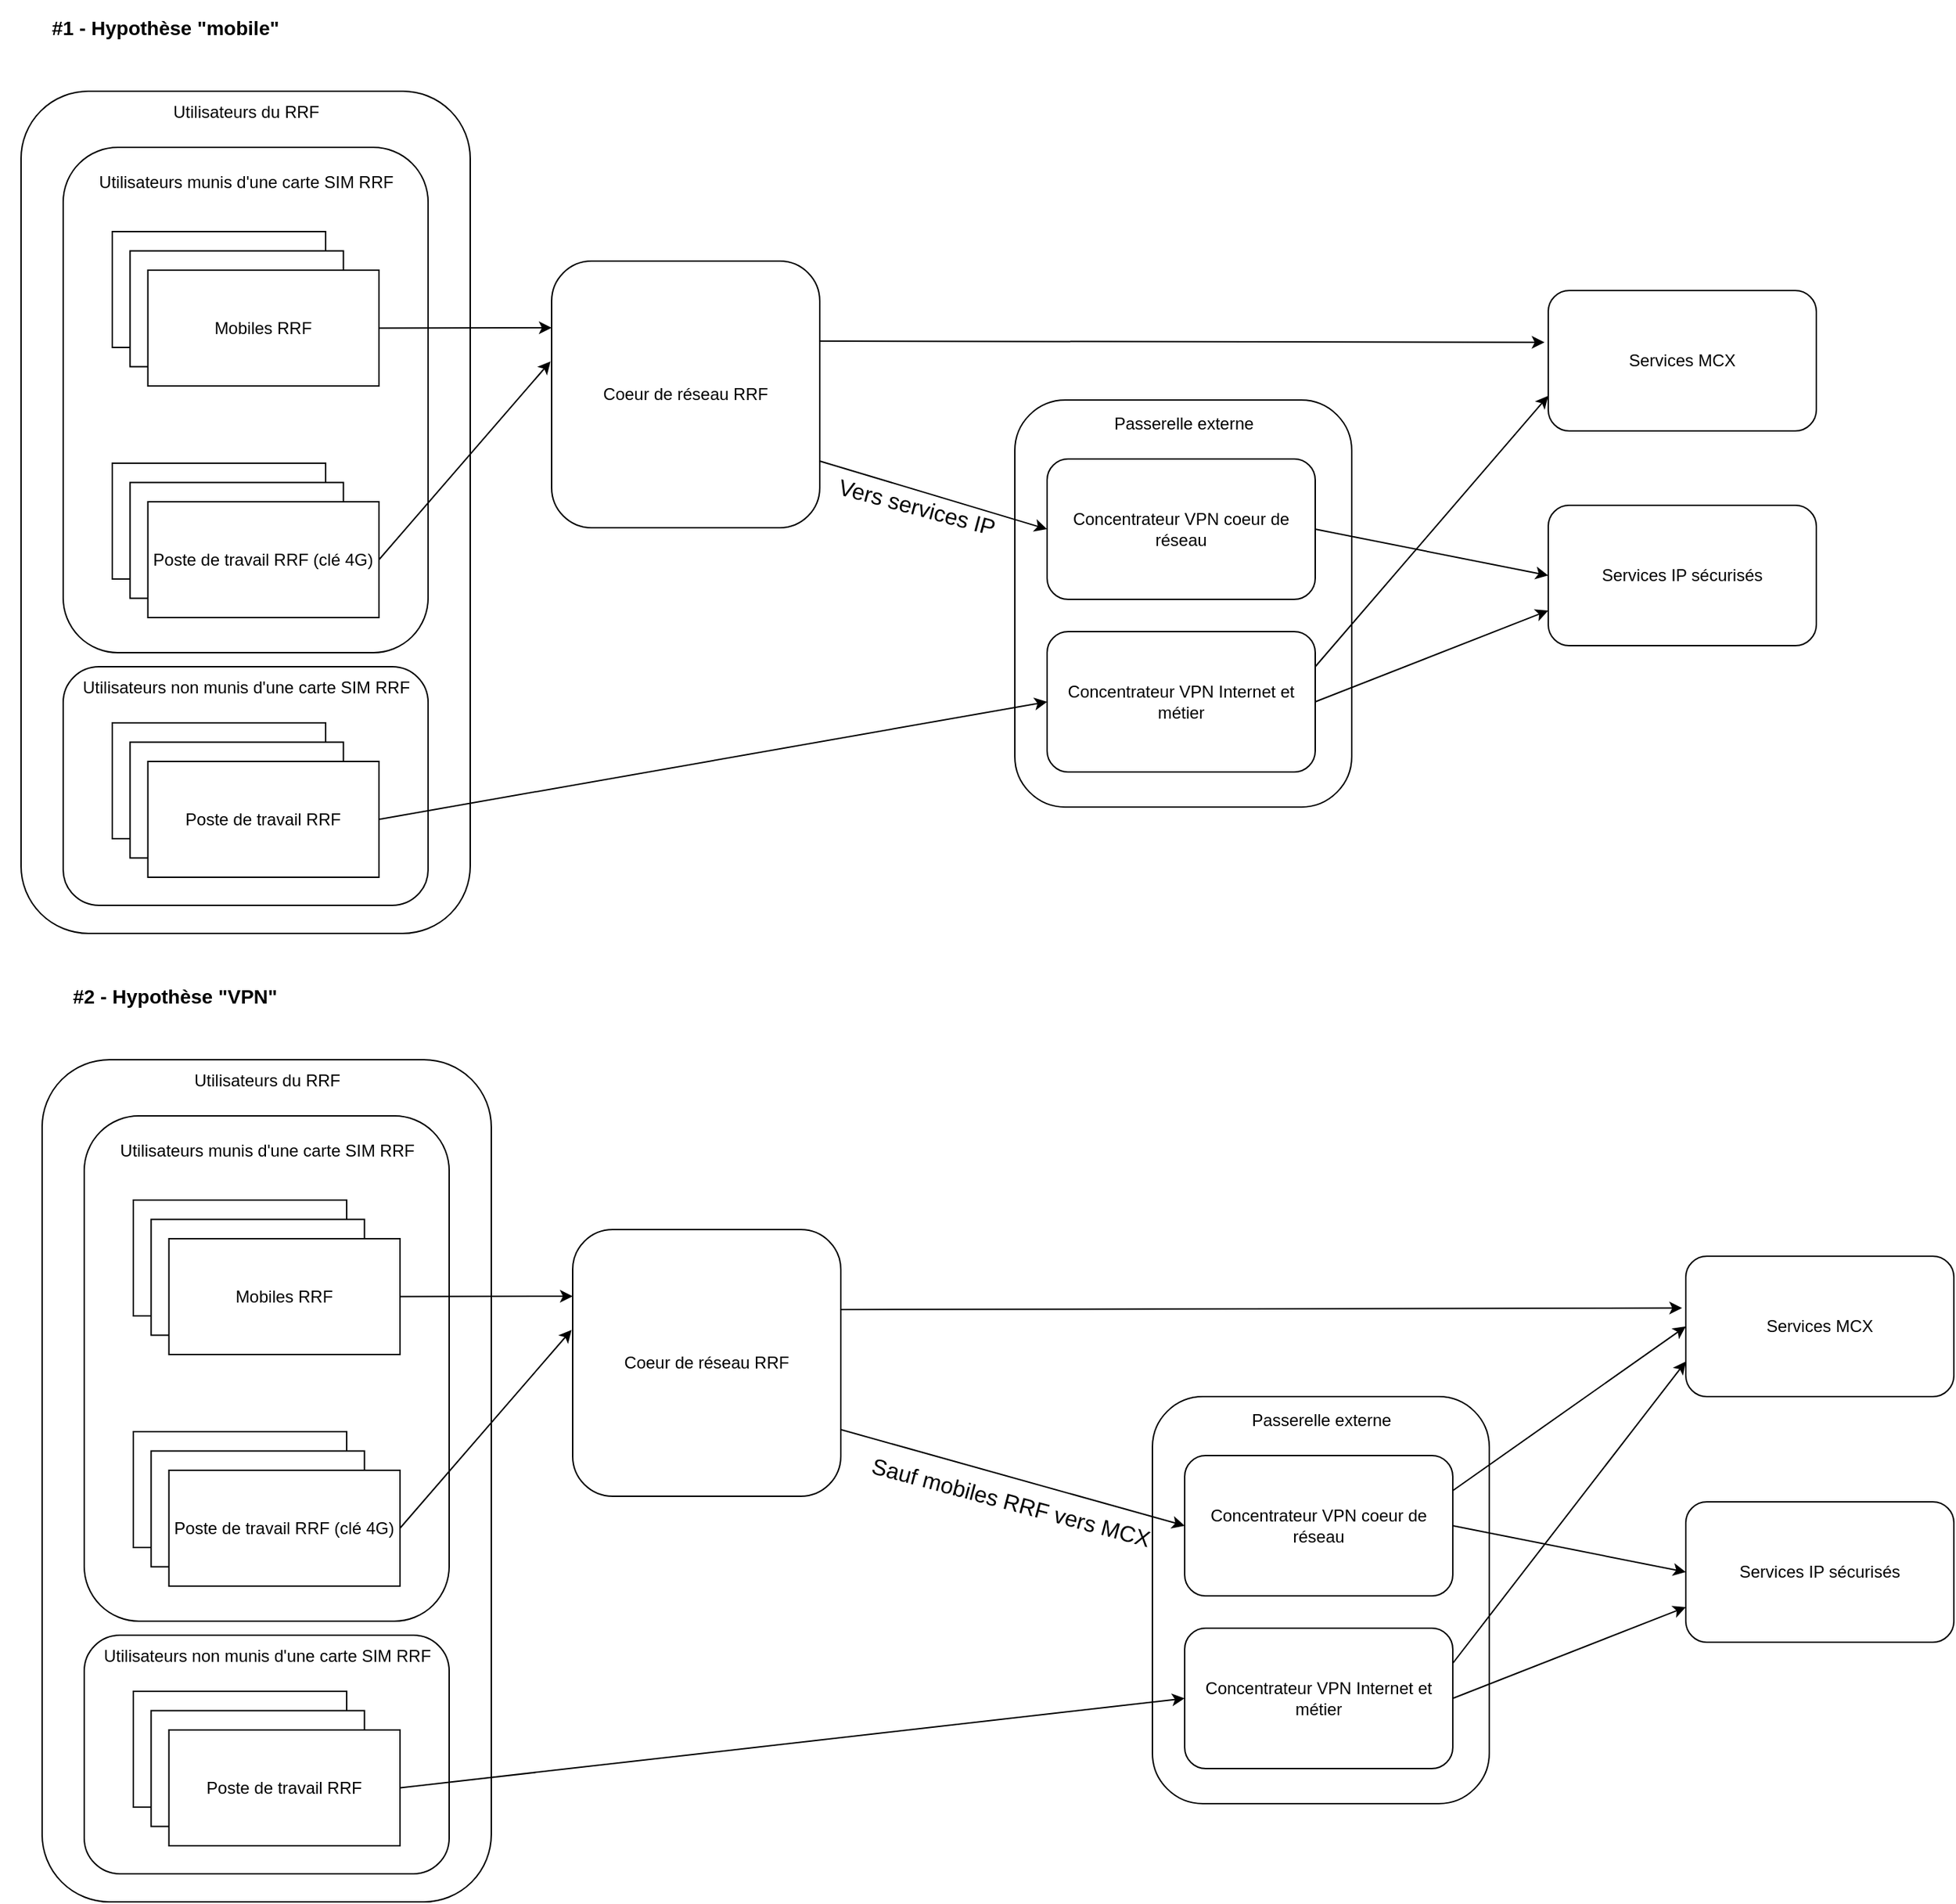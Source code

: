<mxfile version="20.0.1" type="github"><diagram id="myq3bWu8DDK6aiUX4CKh" name="Page-1"><mxGraphModel dx="1599" dy="877" grid="1" gridSize="10" guides="1" tooltips="1" connect="1" arrows="1" fold="1" page="1" pageScale="1" pageWidth="827" pageHeight="1169" math="0" shadow="0"><root><mxCell id="0"/><mxCell id="1" parent="0"/><mxCell id="W_lig_P4XwPCjy3Pebsu-1" value="" style="rounded=1;whiteSpace=wrap;html=1;" parent="1" vertex="1"><mxGeometry x="798" y="320" width="240" height="290" as="geometry"/></mxCell><mxCell id="W_lig_P4XwPCjy3Pebsu-2" value="" style="rounded=1;whiteSpace=wrap;html=1;" parent="1" vertex="1"><mxGeometry x="90" y="100" width="320" height="600" as="geometry"/></mxCell><mxCell id="W_lig_P4XwPCjy3Pebsu-3" value="" style="rounded=1;whiteSpace=wrap;html=1;labelPosition=left;verticalLabelPosition=top;align=right;verticalAlign=bottom;" parent="1" vertex="1"><mxGeometry x="120" y="510" width="260" height="170" as="geometry"/></mxCell><mxCell id="W_lig_P4XwPCjy3Pebsu-4" value="" style="rounded=1;whiteSpace=wrap;html=1;labelPosition=left;verticalLabelPosition=top;align=right;verticalAlign=bottom;" parent="1" vertex="1"><mxGeometry x="120" y="140" width="260" height="360" as="geometry"/></mxCell><mxCell id="W_lig_P4XwPCjy3Pebsu-5" value="M" style="group" parent="1" vertex="1" connectable="0"><mxGeometry x="155" y="200" width="190" height="110" as="geometry"/></mxCell><mxCell id="W_lig_P4XwPCjy3Pebsu-6" value="" style="rounded=0;whiteSpace=wrap;html=1;" parent="W_lig_P4XwPCjy3Pebsu-5" vertex="1"><mxGeometry width="152" height="82.5" as="geometry"/></mxCell><mxCell id="W_lig_P4XwPCjy3Pebsu-7" value="" style="rounded=0;whiteSpace=wrap;html=1;" parent="W_lig_P4XwPCjy3Pebsu-5" vertex="1"><mxGeometry x="12.667" y="13.75" width="152" height="82.5" as="geometry"/></mxCell><mxCell id="W_lig_P4XwPCjy3Pebsu-8" value="Mobiles RRF" style="rounded=0;whiteSpace=wrap;html=1;" parent="W_lig_P4XwPCjy3Pebsu-5" vertex="1"><mxGeometry x="25.333" y="27.5" width="164.667" height="82.5" as="geometry"/></mxCell><mxCell id="W_lig_P4XwPCjy3Pebsu-9" value="" style="group" parent="1" vertex="1" connectable="0"><mxGeometry x="155" y="365" width="190" height="110" as="geometry"/></mxCell><mxCell id="W_lig_P4XwPCjy3Pebsu-10" value="" style="rounded=0;whiteSpace=wrap;html=1;" parent="W_lig_P4XwPCjy3Pebsu-9" vertex="1"><mxGeometry width="152" height="82.5" as="geometry"/></mxCell><mxCell id="W_lig_P4XwPCjy3Pebsu-11" value="" style="rounded=0;whiteSpace=wrap;html=1;" parent="W_lig_P4XwPCjy3Pebsu-9" vertex="1"><mxGeometry x="12.667" y="13.75" width="152" height="82.5" as="geometry"/></mxCell><mxCell id="W_lig_P4XwPCjy3Pebsu-12" value="Poste de travail RRF (clé 4G)" style="rounded=0;whiteSpace=wrap;html=1;" parent="W_lig_P4XwPCjy3Pebsu-9" vertex="1"><mxGeometry x="25.333" y="27.5" width="164.667" height="82.5" as="geometry"/></mxCell><mxCell id="W_lig_P4XwPCjy3Pebsu-13" value="" style="group" parent="1" vertex="1" connectable="0"><mxGeometry x="155" y="550" width="190" height="110" as="geometry"/></mxCell><mxCell id="W_lig_P4XwPCjy3Pebsu-14" value="" style="rounded=0;whiteSpace=wrap;html=1;" parent="W_lig_P4XwPCjy3Pebsu-13" vertex="1"><mxGeometry width="152" height="82.5" as="geometry"/></mxCell><mxCell id="W_lig_P4XwPCjy3Pebsu-15" value="" style="rounded=0;whiteSpace=wrap;html=1;" parent="W_lig_P4XwPCjy3Pebsu-13" vertex="1"><mxGeometry x="12.667" y="13.75" width="152" height="82.5" as="geometry"/></mxCell><mxCell id="W_lig_P4XwPCjy3Pebsu-16" value="Poste de travail RRF" style="rounded=0;whiteSpace=wrap;html=1;" parent="W_lig_P4XwPCjy3Pebsu-13" vertex="1"><mxGeometry x="25.333" y="27.5" width="164.667" height="82.5" as="geometry"/></mxCell><mxCell id="W_lig_P4XwPCjy3Pebsu-17" style="edgeStyle=none;rounded=0;orthogonalLoop=1;jettySize=auto;html=1;exitX=1;exitY=0.75;exitDx=0;exitDy=0;entryX=0;entryY=0.5;entryDx=0;entryDy=0;" parent="1" source="W_lig_P4XwPCjy3Pebsu-19" target="W_lig_P4XwPCjy3Pebsu-27" edge="1"><mxGeometry relative="1" as="geometry"/></mxCell><mxCell id="W_lig_P4XwPCjy3Pebsu-18" style="edgeStyle=none;rounded=0;orthogonalLoop=1;jettySize=auto;html=1;fontSize=14;fontColor=#FF3333;startArrow=none;startFill=0;exitX=0.998;exitY=0.3;exitDx=0;exitDy=0;exitPerimeter=0;entryX=-0.014;entryY=0.369;entryDx=0;entryDy=0;entryPerimeter=0;" parent="1" source="W_lig_P4XwPCjy3Pebsu-19" target="W_lig_P4XwPCjy3Pebsu-22" edge="1"><mxGeometry relative="1" as="geometry"><mxPoint x="710" y="290" as="sourcePoint"/><mxPoint x="1140" y="290" as="targetPoint"/></mxGeometry></mxCell><mxCell id="W_lig_P4XwPCjy3Pebsu-19" value="Coeur de réseau RRF" style="rounded=1;whiteSpace=wrap;html=1;" parent="1" vertex="1"><mxGeometry x="468" y="221" width="191" height="190" as="geometry"/></mxCell><mxCell id="W_lig_P4XwPCjy3Pebsu-20" style="edgeStyle=none;rounded=0;orthogonalLoop=1;jettySize=auto;html=1;entryX=0;entryY=0.25;entryDx=0;entryDy=0;exitX=1;exitY=0.5;exitDx=0;exitDy=0;" parent="1" source="W_lig_P4XwPCjy3Pebsu-8" target="W_lig_P4XwPCjy3Pebsu-19" edge="1"><mxGeometry relative="1" as="geometry"/></mxCell><mxCell id="W_lig_P4XwPCjy3Pebsu-21" style="edgeStyle=none;rounded=0;orthogonalLoop=1;jettySize=auto;html=1;exitX=1;exitY=0.5;exitDx=0;exitDy=0;entryX=-0.004;entryY=0.376;entryDx=0;entryDy=0;entryPerimeter=0;" parent="1" source="W_lig_P4XwPCjy3Pebsu-12" target="W_lig_P4XwPCjy3Pebsu-19" edge="1"><mxGeometry relative="1" as="geometry"><mxPoint x="460" y="300" as="targetPoint"/></mxGeometry></mxCell><mxCell id="W_lig_P4XwPCjy3Pebsu-22" value="Services MCX" style="rounded=1;whiteSpace=wrap;html=1;" parent="1" vertex="1"><mxGeometry x="1178" y="242" width="191" height="100" as="geometry"/></mxCell><mxCell id="W_lig_P4XwPCjy3Pebsu-23" value="Services IP sécurisés" style="rounded=1;whiteSpace=wrap;html=1;" parent="1" vertex="1"><mxGeometry x="1178" y="395" width="191" height="100" as="geometry"/></mxCell><mxCell id="W_lig_P4XwPCjy3Pebsu-24" value="Utilisateurs munis d'une carte SIM RRF" style="text;html=1;align=center;verticalAlign=middle;resizable=0;points=[];autosize=1;strokeColor=none;fillColor=none;" parent="1" vertex="1"><mxGeometry x="135" y="150" width="230" height="30" as="geometry"/></mxCell><mxCell id="W_lig_P4XwPCjy3Pebsu-25" value="Utilisateurs non munis d'une carte SIM RRF" style="text;html=1;align=center;verticalAlign=middle;resizable=0;points=[];autosize=1;strokeColor=none;fillColor=none;fontStyle=0" parent="1" vertex="1"><mxGeometry x="120" y="510" width="260" height="30" as="geometry"/></mxCell><mxCell id="W_lig_P4XwPCjy3Pebsu-26" value="Utilisateurs du RRF" style="text;html=1;align=center;verticalAlign=middle;resizable=0;points=[];autosize=1;strokeColor=none;fillColor=none;" parent="1" vertex="1"><mxGeometry x="185" y="100" width="130" height="30" as="geometry"/></mxCell><mxCell id="W_lig_P4XwPCjy3Pebsu-27" value="Concentrateur VPN coeur de réseau" style="rounded=1;whiteSpace=wrap;html=1;" parent="1" vertex="1"><mxGeometry x="821" y="362" width="191" height="100" as="geometry"/></mxCell><mxCell id="W_lig_P4XwPCjy3Pebsu-28" style="edgeStyle=none;rounded=0;orthogonalLoop=1;jettySize=auto;html=1;exitX=1;exitY=0.5;exitDx=0;exitDy=0;entryX=0;entryY=0.75;entryDx=0;entryDy=0;strokeColor=#000000;strokeWidth=1;fontSize=16;fontColor=#000000;endArrow=classic;endFill=1;" parent="1" source="W_lig_P4XwPCjy3Pebsu-30" target="W_lig_P4XwPCjy3Pebsu-23" edge="1"><mxGeometry relative="1" as="geometry"/></mxCell><mxCell id="W_lig_P4XwPCjy3Pebsu-29" style="edgeStyle=none;rounded=0;orthogonalLoop=1;jettySize=auto;html=1;exitX=1;exitY=0.25;exitDx=0;exitDy=0;entryX=0;entryY=0.75;entryDx=0;entryDy=0;strokeColor=#000000;strokeWidth=1;fontSize=16;fontColor=#000000;endArrow=classic;endFill=1;" parent="1" source="W_lig_P4XwPCjy3Pebsu-30" target="W_lig_P4XwPCjy3Pebsu-22" edge="1"><mxGeometry relative="1" as="geometry"/></mxCell><mxCell id="W_lig_P4XwPCjy3Pebsu-30" value="Concentrateur VPN Internet et métier" style="rounded=1;whiteSpace=wrap;html=1;" parent="1" vertex="1"><mxGeometry x="821" y="485" width="191" height="100" as="geometry"/></mxCell><mxCell id="W_lig_P4XwPCjy3Pebsu-31" value="Passerelle externe" style="text;html=1;align=center;verticalAlign=middle;resizable=0;points=[];autosize=1;strokeColor=none;fillColor=none;" parent="1" vertex="1"><mxGeometry x="858" y="322" width="120" height="30" as="geometry"/></mxCell><mxCell id="W_lig_P4XwPCjy3Pebsu-32" style="edgeStyle=none;rounded=0;orthogonalLoop=1;jettySize=auto;html=1;exitX=1;exitY=0.5;exitDx=0;exitDy=0;entryX=0;entryY=0.5;entryDx=0;entryDy=0;" parent="1" source="W_lig_P4XwPCjy3Pebsu-16" target="W_lig_P4XwPCjy3Pebsu-30" edge="1"><mxGeometry relative="1" as="geometry"/></mxCell><mxCell id="W_lig_P4XwPCjy3Pebsu-33" value="" style="group;fontSize=14;" parent="1" vertex="1" connectable="0"><mxGeometry x="75" y="40" width="405" height="35" as="geometry"/></mxCell><mxCell id="W_lig_P4XwPCjy3Pebsu-34" value="" style="group" parent="W_lig_P4XwPCjy3Pebsu-33" vertex="1" connectable="0"><mxGeometry y="-5" width="405" height="40" as="geometry"/></mxCell><mxCell id="W_lig_P4XwPCjy3Pebsu-35" value="&lt;font style=&quot;font-size: 14px;&quot;&gt;&lt;font style=&quot;font-size: 14px;&quot;&gt;#1 - Hypothèse &quot;mobile&quot;&lt;/font&gt;&lt;/font&gt;" style="text;html=1;align=left;verticalAlign=middle;resizable=0;points=[];autosize=1;strokeColor=none;fillColor=none;fontStyle=1" parent="W_lig_P4XwPCjy3Pebsu-34" vertex="1"><mxGeometry x="35" y="5" width="190" height="30" as="geometry"/></mxCell><mxCell id="W_lig_P4XwPCjy3Pebsu-36" style="edgeStyle=none;rounded=0;orthogonalLoop=1;jettySize=auto;html=1;entryX=0;entryY=0.5;entryDx=0;entryDy=0;exitX=1;exitY=0.5;exitDx=0;exitDy=0;" parent="1" source="W_lig_P4XwPCjy3Pebsu-27" target="W_lig_P4XwPCjy3Pebsu-23" edge="1"><mxGeometry relative="1" as="geometry"/></mxCell><mxCell id="W_lig_P4XwPCjy3Pebsu-37" value="&lt;font color=&quot;#000000&quot;&gt;Vers services IP&lt;/font&gt;" style="text;html=1;align=center;verticalAlign=middle;resizable=0;points=[];autosize=1;strokeColor=none;fillColor=none;fontSize=16;fontColor=#FF3333;rotation=15;" parent="1" vertex="1"><mxGeometry x="658" y="381" width="140" height="30" as="geometry"/></mxCell><mxCell id="W_lig_P4XwPCjy3Pebsu-38" value="" style="rounded=1;whiteSpace=wrap;html=1;" parent="1" vertex="1"><mxGeometry x="896" y="1030" width="240" height="290" as="geometry"/></mxCell><mxCell id="W_lig_P4XwPCjy3Pebsu-39" value="" style="rounded=1;whiteSpace=wrap;html=1;" parent="1" vertex="1"><mxGeometry x="105" y="790" width="320" height="600" as="geometry"/></mxCell><mxCell id="W_lig_P4XwPCjy3Pebsu-40" value="" style="rounded=1;whiteSpace=wrap;html=1;labelPosition=left;verticalLabelPosition=top;align=right;verticalAlign=bottom;" parent="1" vertex="1"><mxGeometry x="135" y="1200" width="260" height="170" as="geometry"/></mxCell><mxCell id="W_lig_P4XwPCjy3Pebsu-41" value="" style="rounded=1;whiteSpace=wrap;html=1;labelPosition=left;verticalLabelPosition=top;align=right;verticalAlign=bottom;" parent="1" vertex="1"><mxGeometry x="135" y="830" width="260" height="360" as="geometry"/></mxCell><mxCell id="W_lig_P4XwPCjy3Pebsu-42" value="M" style="group" parent="1" vertex="1" connectable="0"><mxGeometry x="170" y="890" width="190" height="110" as="geometry"/></mxCell><mxCell id="W_lig_P4XwPCjy3Pebsu-43" value="" style="rounded=0;whiteSpace=wrap;html=1;" parent="W_lig_P4XwPCjy3Pebsu-42" vertex="1"><mxGeometry width="152" height="82.5" as="geometry"/></mxCell><mxCell id="W_lig_P4XwPCjy3Pebsu-44" value="" style="rounded=0;whiteSpace=wrap;html=1;" parent="W_lig_P4XwPCjy3Pebsu-42" vertex="1"><mxGeometry x="12.667" y="13.75" width="152" height="82.5" as="geometry"/></mxCell><mxCell id="W_lig_P4XwPCjy3Pebsu-45" value="Mobiles RRF" style="rounded=0;whiteSpace=wrap;html=1;" parent="W_lig_P4XwPCjy3Pebsu-42" vertex="1"><mxGeometry x="25.333" y="27.5" width="164.667" height="82.5" as="geometry"/></mxCell><mxCell id="W_lig_P4XwPCjy3Pebsu-46" value="" style="group" parent="1" vertex="1" connectable="0"><mxGeometry x="170" y="1055" width="190" height="110" as="geometry"/></mxCell><mxCell id="W_lig_P4XwPCjy3Pebsu-47" value="" style="rounded=0;whiteSpace=wrap;html=1;" parent="W_lig_P4XwPCjy3Pebsu-46" vertex="1"><mxGeometry width="152" height="82.5" as="geometry"/></mxCell><mxCell id="W_lig_P4XwPCjy3Pebsu-48" value="" style="rounded=0;whiteSpace=wrap;html=1;" parent="W_lig_P4XwPCjy3Pebsu-46" vertex="1"><mxGeometry x="12.667" y="13.75" width="152" height="82.5" as="geometry"/></mxCell><mxCell id="W_lig_P4XwPCjy3Pebsu-49" value="Poste de travail RRF (clé 4G)" style="rounded=0;whiteSpace=wrap;html=1;" parent="W_lig_P4XwPCjy3Pebsu-46" vertex="1"><mxGeometry x="25.333" y="27.5" width="164.667" height="82.5" as="geometry"/></mxCell><mxCell id="W_lig_P4XwPCjy3Pebsu-50" value="" style="group" parent="1" vertex="1" connectable="0"><mxGeometry x="170" y="1240" width="190" height="110" as="geometry"/></mxCell><mxCell id="W_lig_P4XwPCjy3Pebsu-51" value="" style="rounded=0;whiteSpace=wrap;html=1;" parent="W_lig_P4XwPCjy3Pebsu-50" vertex="1"><mxGeometry width="152" height="82.5" as="geometry"/></mxCell><mxCell id="W_lig_P4XwPCjy3Pebsu-52" value="" style="rounded=0;whiteSpace=wrap;html=1;" parent="W_lig_P4XwPCjy3Pebsu-50" vertex="1"><mxGeometry x="12.667" y="13.75" width="152" height="82.5" as="geometry"/></mxCell><mxCell id="W_lig_P4XwPCjy3Pebsu-53" value="Poste de travail RRF" style="rounded=0;whiteSpace=wrap;html=1;" parent="W_lig_P4XwPCjy3Pebsu-50" vertex="1"><mxGeometry x="25.333" y="27.5" width="164.667" height="82.5" as="geometry"/></mxCell><mxCell id="W_lig_P4XwPCjy3Pebsu-54" style="edgeStyle=none;rounded=0;orthogonalLoop=1;jettySize=auto;html=1;exitX=1;exitY=0.75;exitDx=0;exitDy=0;entryX=0;entryY=0.5;entryDx=0;entryDy=0;" parent="1" source="W_lig_P4XwPCjy3Pebsu-56" target="W_lig_P4XwPCjy3Pebsu-64" edge="1"><mxGeometry relative="1" as="geometry"/></mxCell><mxCell id="W_lig_P4XwPCjy3Pebsu-55" style="edgeStyle=none;rounded=0;orthogonalLoop=1;jettySize=auto;html=1;fontSize=14;fontColor=#FF3333;startArrow=none;startFill=0;exitX=0.998;exitY=0.3;exitDx=0;exitDy=0;exitPerimeter=0;entryX=-0.014;entryY=0.369;entryDx=0;entryDy=0;entryPerimeter=0;" parent="1" source="W_lig_P4XwPCjy3Pebsu-56" target="W_lig_P4XwPCjy3Pebsu-59" edge="1"><mxGeometry relative="1" as="geometry"><mxPoint x="725" y="980" as="sourcePoint"/><mxPoint x="1155" y="980" as="targetPoint"/></mxGeometry></mxCell><mxCell id="W_lig_P4XwPCjy3Pebsu-56" value="Coeur de réseau RRF" style="rounded=1;whiteSpace=wrap;html=1;" parent="1" vertex="1"><mxGeometry x="483" y="911" width="191" height="190" as="geometry"/></mxCell><mxCell id="W_lig_P4XwPCjy3Pebsu-57" style="edgeStyle=none;rounded=0;orthogonalLoop=1;jettySize=auto;html=1;entryX=0;entryY=0.25;entryDx=0;entryDy=0;exitX=1;exitY=0.5;exitDx=0;exitDy=0;" parent="1" source="W_lig_P4XwPCjy3Pebsu-45" target="W_lig_P4XwPCjy3Pebsu-56" edge="1"><mxGeometry relative="1" as="geometry"/></mxCell><mxCell id="W_lig_P4XwPCjy3Pebsu-58" style="edgeStyle=none;rounded=0;orthogonalLoop=1;jettySize=auto;html=1;exitX=1;exitY=0.5;exitDx=0;exitDy=0;entryX=-0.004;entryY=0.376;entryDx=0;entryDy=0;entryPerimeter=0;" parent="1" source="W_lig_P4XwPCjy3Pebsu-49" target="W_lig_P4XwPCjy3Pebsu-56" edge="1"><mxGeometry relative="1" as="geometry"><mxPoint x="475" y="990" as="targetPoint"/></mxGeometry></mxCell><mxCell id="W_lig_P4XwPCjy3Pebsu-59" value="Services MCX" style="rounded=1;whiteSpace=wrap;html=1;" parent="1" vertex="1"><mxGeometry x="1276" y="930" width="191" height="100" as="geometry"/></mxCell><mxCell id="W_lig_P4XwPCjy3Pebsu-60" value="Services IP sécurisés" style="rounded=1;whiteSpace=wrap;html=1;" parent="1" vertex="1"><mxGeometry x="1276" y="1105" width="191" height="100" as="geometry"/></mxCell><mxCell id="W_lig_P4XwPCjy3Pebsu-61" value="Utilisateurs munis d'une carte SIM RRF" style="text;html=1;align=center;verticalAlign=middle;resizable=0;points=[];autosize=1;strokeColor=none;fillColor=none;" parent="1" vertex="1"><mxGeometry x="150" y="840" width="230" height="30" as="geometry"/></mxCell><mxCell id="W_lig_P4XwPCjy3Pebsu-62" value="Utilisateurs non munis d'une carte SIM RRF" style="text;html=1;align=center;verticalAlign=middle;resizable=0;points=[];autosize=1;strokeColor=none;fillColor=none;fontStyle=0" parent="1" vertex="1"><mxGeometry x="135" y="1200" width="260" height="30" as="geometry"/></mxCell><mxCell id="W_lig_P4XwPCjy3Pebsu-63" value="Utilisateurs du RRF" style="text;html=1;align=center;verticalAlign=middle;resizable=0;points=[];autosize=1;strokeColor=none;fillColor=none;" parent="1" vertex="1"><mxGeometry x="200" y="790" width="130" height="30" as="geometry"/></mxCell><mxCell id="W_lig_P4XwPCjy3Pebsu-76" style="edgeStyle=none;rounded=0;orthogonalLoop=1;jettySize=auto;html=1;exitX=1;exitY=0.25;exitDx=0;exitDy=0;entryX=0;entryY=0.5;entryDx=0;entryDy=0;" parent="1" source="W_lig_P4XwPCjy3Pebsu-64" target="W_lig_P4XwPCjy3Pebsu-59" edge="1"><mxGeometry relative="1" as="geometry"/></mxCell><mxCell id="W_lig_P4XwPCjy3Pebsu-64" value="Concentrateur VPN coeur de réseau" style="rounded=1;whiteSpace=wrap;html=1;" parent="1" vertex="1"><mxGeometry x="919" y="1072" width="191" height="100" as="geometry"/></mxCell><mxCell id="W_lig_P4XwPCjy3Pebsu-65" style="edgeStyle=none;rounded=0;orthogonalLoop=1;jettySize=auto;html=1;exitX=1;exitY=0.5;exitDx=0;exitDy=0;entryX=0;entryY=0.75;entryDx=0;entryDy=0;strokeColor=#000000;strokeWidth=1;fontSize=16;fontColor=#000000;endArrow=classic;endFill=1;" parent="1" source="W_lig_P4XwPCjy3Pebsu-67" target="W_lig_P4XwPCjy3Pebsu-60" edge="1"><mxGeometry relative="1" as="geometry"/></mxCell><mxCell id="W_lig_P4XwPCjy3Pebsu-66" style="edgeStyle=none;rounded=0;orthogonalLoop=1;jettySize=auto;html=1;exitX=1;exitY=0.25;exitDx=0;exitDy=0;entryX=0;entryY=0.75;entryDx=0;entryDy=0;strokeColor=#000000;strokeWidth=1;fontSize=16;fontColor=#000000;endArrow=classic;endFill=1;" parent="1" source="W_lig_P4XwPCjy3Pebsu-67" target="W_lig_P4XwPCjy3Pebsu-59" edge="1"><mxGeometry relative="1" as="geometry"/></mxCell><mxCell id="W_lig_P4XwPCjy3Pebsu-67" value="Concentrateur VPN Internet et métier" style="rounded=1;whiteSpace=wrap;html=1;" parent="1" vertex="1"><mxGeometry x="919" y="1195" width="191" height="100" as="geometry"/></mxCell><mxCell id="W_lig_P4XwPCjy3Pebsu-68" value="Passerelle externe" style="text;html=1;align=center;verticalAlign=middle;resizable=0;points=[];autosize=1;strokeColor=none;fillColor=none;" parent="1" vertex="1"><mxGeometry x="956" y="1032" width="120" height="30" as="geometry"/></mxCell><mxCell id="W_lig_P4XwPCjy3Pebsu-69" style="edgeStyle=none;rounded=0;orthogonalLoop=1;jettySize=auto;html=1;exitX=1;exitY=0.5;exitDx=0;exitDy=0;entryX=0;entryY=0.5;entryDx=0;entryDy=0;" parent="1" source="W_lig_P4XwPCjy3Pebsu-53" target="W_lig_P4XwPCjy3Pebsu-67" edge="1"><mxGeometry relative="1" as="geometry"/></mxCell><mxCell id="W_lig_P4XwPCjy3Pebsu-70" value="" style="group;fontSize=14;" parent="1" vertex="1" connectable="0"><mxGeometry x="90" y="730" width="405" height="35" as="geometry"/></mxCell><mxCell id="W_lig_P4XwPCjy3Pebsu-71" value="" style="group" parent="W_lig_P4XwPCjy3Pebsu-70" vertex="1" connectable="0"><mxGeometry y="-5" width="405" height="40" as="geometry"/></mxCell><mxCell id="W_lig_P4XwPCjy3Pebsu-72" value="&lt;font style=&quot;font-size: 14px;&quot;&gt;&lt;font style=&quot;font-size: 14px;&quot;&gt;#2 - Hypothèse &quot;VPN&quot;&lt;/font&gt;&lt;/font&gt;" style="text;html=1;align=left;verticalAlign=middle;resizable=0;points=[];autosize=1;strokeColor=none;fillColor=none;fontStyle=1" parent="W_lig_P4XwPCjy3Pebsu-71" vertex="1"><mxGeometry x="35" y="5" width="170" height="30" as="geometry"/></mxCell><mxCell id="W_lig_P4XwPCjy3Pebsu-73" style="edgeStyle=none;rounded=0;orthogonalLoop=1;jettySize=auto;html=1;entryX=0;entryY=0.5;entryDx=0;entryDy=0;exitX=1;exitY=0.5;exitDx=0;exitDy=0;" parent="1" source="W_lig_P4XwPCjy3Pebsu-64" target="W_lig_P4XwPCjy3Pebsu-60" edge="1"><mxGeometry relative="1" as="geometry"/></mxCell><mxCell id="W_lig_P4XwPCjy3Pebsu-77" value="Sauf mobiles RRF vers MCX" style="text;html=1;align=center;verticalAlign=middle;resizable=0;points=[];autosize=1;strokeColor=none;fillColor=none;rotation=15;fontSize=16;" parent="1" vertex="1"><mxGeometry x="680" y="1090" width="230" height="30" as="geometry"/></mxCell></root></mxGraphModel></diagram></mxfile>